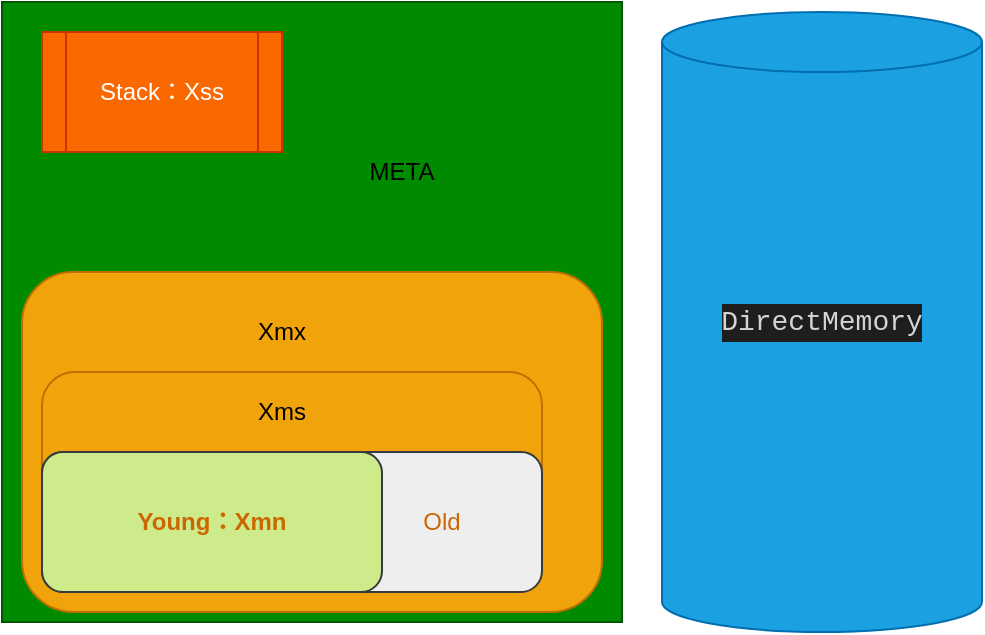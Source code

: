 <mxfile version="13.6.5">
    <diagram id="qzyLQ-9tOqQuPZkTnGc0" name="Page-1">
        <mxGraphModel dx="735" dy="550" grid="1" gridSize="10" guides="1" tooltips="1" connect="1" arrows="1" fold="1" page="1" pageScale="1" pageWidth="827" pageHeight="1169" math="0" shadow="0">
            <root>
                <mxCell id="0"/>
                <mxCell id="1" parent="0"/>
                <mxCell id="5" value="&lt;div style=&quot;color: rgb(212 , 212 , 212) ; background-color: rgb(30 , 30 , 30) ; font-family: &amp;#34;consolas&amp;#34; , &amp;#34;courier new&amp;#34; , monospace ; font-size: 14px ; line-height: 19px&quot;&gt;&lt;br&gt;&lt;/div&gt;" style="whiteSpace=wrap;html=1;aspect=fixed;fillColor=#008a00;strokeColor=#005700;fontColor=#ffffff;" vertex="1" parent="1">
                    <mxGeometry x="60" y="115" width="310" height="310" as="geometry"/>
                </mxCell>
                <mxCell id="9" value="" style="rounded=1;whiteSpace=wrap;html=1;fillColor=#f0a30a;strokeColor=#BD7000;fontColor=#ffffff;" vertex="1" parent="1">
                    <mxGeometry x="70" y="250" width="290" height="170" as="geometry"/>
                </mxCell>
                <mxCell id="11" value="" style="rounded=1;whiteSpace=wrap;html=1;fillColor=#f0a30a;strokeColor=#BD7000;fontColor=#ffffff;" vertex="1" parent="1">
                    <mxGeometry x="80" y="300" width="250" height="110" as="geometry"/>
                </mxCell>
                <mxCell id="2" value="&lt;div style=&quot;color: rgb(212 , 212 , 212) ; background-color: rgb(30 , 30 , 30) ; font-family: &amp;#34;consolas&amp;#34; , &amp;#34;courier new&amp;#34; , monospace ; font-size: 14px ; line-height: 19px&quot;&gt;DirectMemory&lt;/div&gt;" style="shape=cylinder2;whiteSpace=wrap;html=1;boundedLbl=1;backgroundOutline=1;size=15;fillColor=#1ba1e2;strokeColor=#006EAF;fontColor=#ffffff;" parent="1" vertex="1">
                    <mxGeometry x="390" y="120" width="160" height="310" as="geometry"/>
                </mxCell>
                <mxCell id="3" value="" style="rounded=1;whiteSpace=wrap;html=1;fillColor=#eeeeee;strokeColor=#36393d;fontColor=#CC6600;" parent="1" vertex="1">
                    <mxGeometry x="80" y="340" width="250" height="70" as="geometry"/>
                </mxCell>
                <mxCell id="4" value="Young：Xmn" style="rounded=1;whiteSpace=wrap;html=1;fontStyle=1;fillColor=#cdeb8b;strokeColor=#36393d;fontColor=#CC6600;" parent="1" vertex="1">
                    <mxGeometry x="80" y="340" width="170" height="70" as="geometry"/>
                </mxCell>
                <mxCell id="6" value="Stack：Xss" style="shape=process;whiteSpace=wrap;html=1;backgroundOutline=1;fillColor=#fa6800;strokeColor=#C73500;fontColor=#ffffff;" vertex="1" parent="1">
                    <mxGeometry x="80" y="130" width="120" height="60" as="geometry"/>
                </mxCell>
                <mxCell id="8" value="Old" style="text;html=1;strokeColor=none;fillColor=none;align=center;verticalAlign=middle;whiteSpace=wrap;rounded=0;fontColor=#CC6600;" vertex="1" parent="1">
                    <mxGeometry x="260" y="365" width="40" height="20" as="geometry"/>
                </mxCell>
                <mxCell id="10" value="META" style="text;html=1;strokeColor=none;fillColor=none;align=center;verticalAlign=middle;whiteSpace=wrap;rounded=0;" vertex="1" parent="1">
                    <mxGeometry x="240" y="190" width="40" height="20" as="geometry"/>
                </mxCell>
                <mxCell id="12" value="Xms" style="text;html=1;strokeColor=none;fillColor=none;align=center;verticalAlign=middle;whiteSpace=wrap;rounded=0;" vertex="1" parent="1">
                    <mxGeometry x="180" y="310" width="40" height="20" as="geometry"/>
                </mxCell>
                <mxCell id="13" value="Xmx" style="text;html=1;strokeColor=none;fillColor=none;align=center;verticalAlign=middle;whiteSpace=wrap;rounded=0;" vertex="1" parent="1">
                    <mxGeometry x="180" y="270" width="40" height="20" as="geometry"/>
                </mxCell>
            </root>
        </mxGraphModel>
    </diagram>
</mxfile>